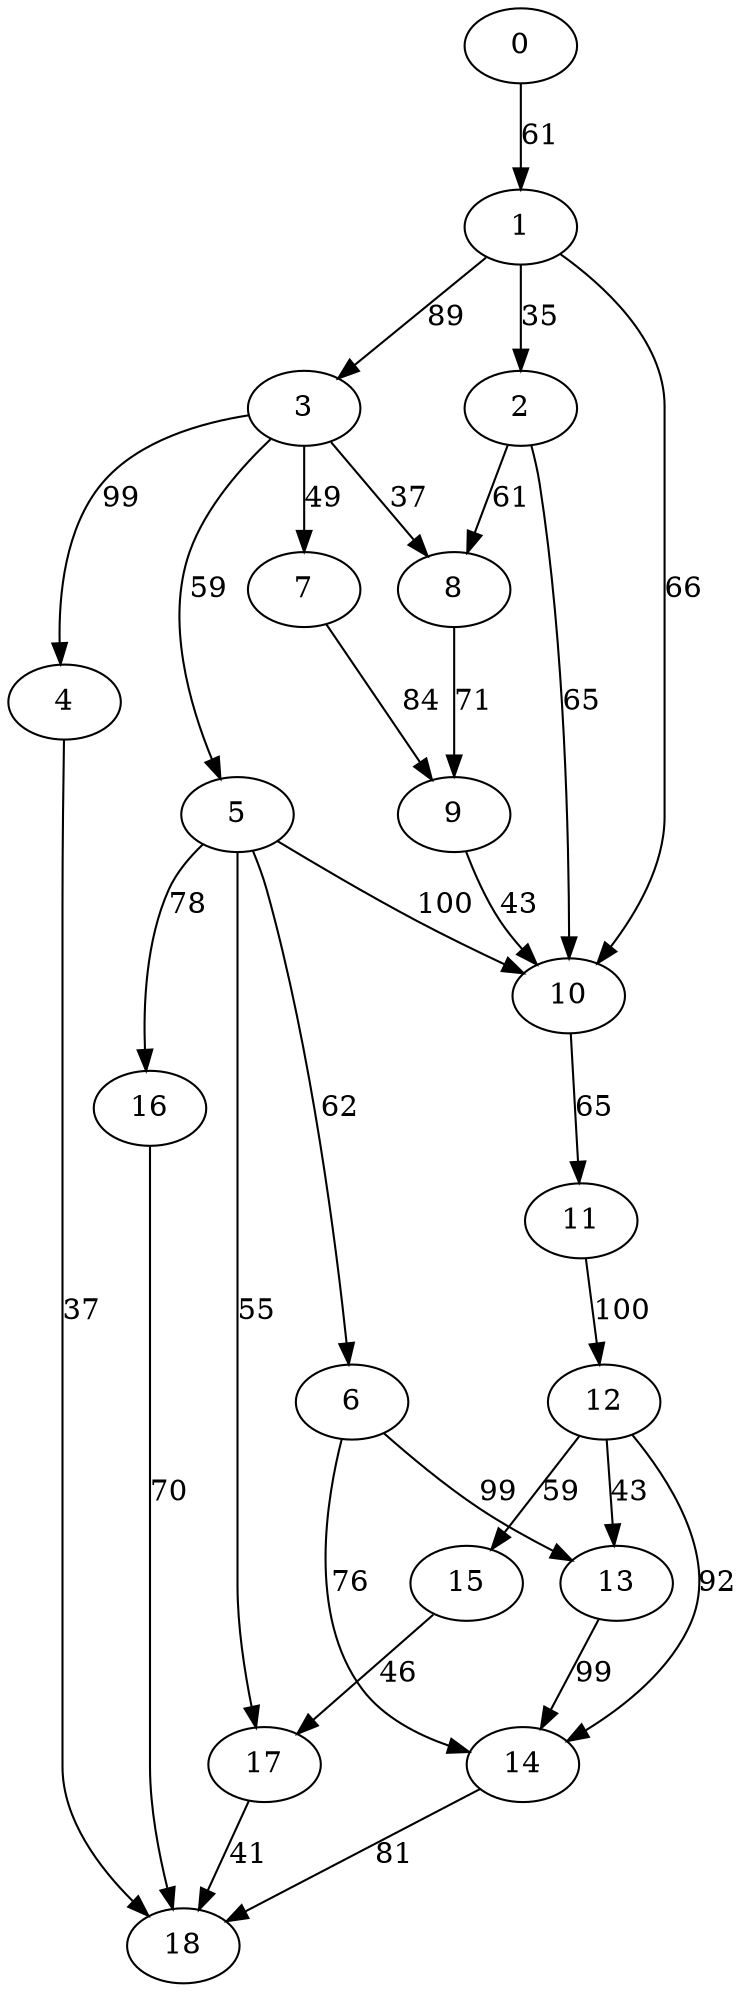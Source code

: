 digraph t20p2r7_14 {
0 -> 1 [ label = 61 ];
1 -> 2 [ label = 35 ];
1 -> 3 [ label = 89 ];
1 -> 10 [ label = 66 ];
2 -> 8 [ label = 61 ];
2 -> 10 [ label = 65 ];
3 -> 4 [ label = 99 ];
3 -> 5 [ label = 59 ];
3 -> 7 [ label = 49 ];
3 -> 8 [ label = 37 ];
4 -> 18 [ label = 37 ];
5 -> 6 [ label = 62 ];
5 -> 10 [ label = 100 ];
5 -> 16 [ label = 78 ];
5 -> 17 [ label = 55 ];
6 -> 13 [ label = 99 ];
6 -> 14 [ label = 76 ];
7 -> 9 [ label = 84 ];
8 -> 9 [ label = 71 ];
9 -> 10 [ label = 43 ];
10 -> 11 [ label = 65 ];
11 -> 12 [ label = 100 ];
12 -> 13 [ label = 43 ];
12 -> 14 [ label = 92 ];
12 -> 15 [ label = 59 ];
13 -> 14 [ label = 99 ];
14 -> 18 [ label = 81 ];
15 -> 17 [ label = 46 ];
16 -> 18 [ label = 70 ];
17 -> 18 [ label = 41 ];
 }

